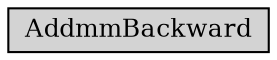 digraph {
	graph [size="12,12"]
	node [align=left fontsize=12 height=0.2 ranksep=0.1 shape=box style=filled]
	1417780242136 [label=AddmmBackward]
}
